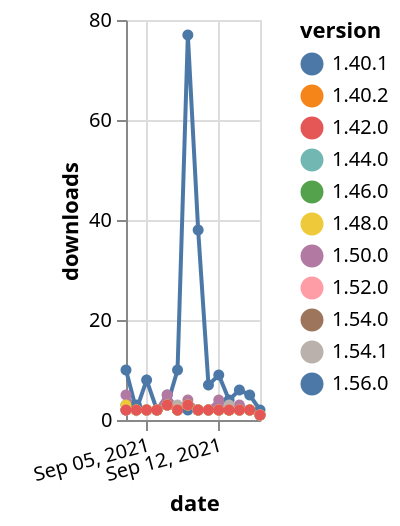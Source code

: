 {"$schema": "https://vega.github.io/schema/vega-lite/v5.json", "description": "A simple bar chart with embedded data.", "data": {"values": [{"date": "2021-09-03", "total": 2636, "delta": 2, "version": "1.40.2"}, {"date": "2021-09-04", "total": 2638, "delta": 2, "version": "1.40.2"}, {"date": "2021-09-05", "total": 2640, "delta": 2, "version": "1.40.2"}, {"date": "2021-09-06", "total": 2642, "delta": 2, "version": "1.40.2"}, {"date": "2021-09-07", "total": 2645, "delta": 3, "version": "1.40.2"}, {"date": "2021-09-08", "total": 2647, "delta": 2, "version": "1.40.2"}, {"date": "2021-09-09", "total": 2650, "delta": 3, "version": "1.40.2"}, {"date": "2021-09-10", "total": 2652, "delta": 2, "version": "1.40.2"}, {"date": "2021-09-11", "total": 2654, "delta": 2, "version": "1.40.2"}, {"date": "2021-09-12", "total": 2656, "delta": 2, "version": "1.40.2"}, {"date": "2021-09-13", "total": 2658, "delta": 2, "version": "1.40.2"}, {"date": "2021-09-14", "total": 2660, "delta": 2, "version": "1.40.2"}, {"date": "2021-09-15", "total": 2662, "delta": 2, "version": "1.40.2"}, {"date": "2021-09-16", "total": 2663, "delta": 1, "version": "1.40.2"}, {"date": "2021-09-03", "total": 4011, "delta": 3, "version": "1.40.1"}, {"date": "2021-09-04", "total": 4014, "delta": 3, "version": "1.40.1"}, {"date": "2021-09-05", "total": 4016, "delta": 2, "version": "1.40.1"}, {"date": "2021-09-06", "total": 4018, "delta": 2, "version": "1.40.1"}, {"date": "2021-09-07", "total": 4023, "delta": 5, "version": "1.40.1"}, {"date": "2021-09-08", "total": 4025, "delta": 2, "version": "1.40.1"}, {"date": "2021-09-09", "total": 4027, "delta": 2, "version": "1.40.1"}, {"date": "2021-09-10", "total": 4029, "delta": 2, "version": "1.40.1"}, {"date": "2021-09-11", "total": 4031, "delta": 2, "version": "1.40.1"}, {"date": "2021-09-12", "total": 4033, "delta": 2, "version": "1.40.1"}, {"date": "2021-09-13", "total": 4035, "delta": 2, "version": "1.40.1"}, {"date": "2021-09-14", "total": 4037, "delta": 2, "version": "1.40.1"}, {"date": "2021-09-15", "total": 4039, "delta": 2, "version": "1.40.1"}, {"date": "2021-09-16", "total": 4040, "delta": 1, "version": "1.40.1"}, {"date": "2021-09-03", "total": 714, "delta": 10, "version": "1.56.0"}, {"date": "2021-09-04", "total": 716, "delta": 2, "version": "1.56.0"}, {"date": "2021-09-05", "total": 724, "delta": 8, "version": "1.56.0"}, {"date": "2021-09-06", "total": 726, "delta": 2, "version": "1.56.0"}, {"date": "2021-09-07", "total": 729, "delta": 3, "version": "1.56.0"}, {"date": "2021-09-08", "total": 739, "delta": 10, "version": "1.56.0"}, {"date": "2021-09-09", "total": 816, "delta": 77, "version": "1.56.0"}, {"date": "2021-09-10", "total": 854, "delta": 38, "version": "1.56.0"}, {"date": "2021-09-11", "total": 861, "delta": 7, "version": "1.56.0"}, {"date": "2021-09-12", "total": 870, "delta": 9, "version": "1.56.0"}, {"date": "2021-09-13", "total": 874, "delta": 4, "version": "1.56.0"}, {"date": "2021-09-14", "total": 880, "delta": 6, "version": "1.56.0"}, {"date": "2021-09-15", "total": 885, "delta": 5, "version": "1.56.0"}, {"date": "2021-09-16", "total": 887, "delta": 2, "version": "1.56.0"}, {"date": "2021-09-03", "total": 1264, "delta": 2, "version": "1.54.0"}, {"date": "2021-09-04", "total": 1266, "delta": 2, "version": "1.54.0"}, {"date": "2021-09-05", "total": 1268, "delta": 2, "version": "1.54.0"}, {"date": "2021-09-06", "total": 1270, "delta": 2, "version": "1.54.0"}, {"date": "2021-09-07", "total": 1273, "delta": 3, "version": "1.54.0"}, {"date": "2021-09-08", "total": 1275, "delta": 2, "version": "1.54.0"}, {"date": "2021-09-09", "total": 1278, "delta": 3, "version": "1.54.0"}, {"date": "2021-09-10", "total": 1280, "delta": 2, "version": "1.54.0"}, {"date": "2021-09-11", "total": 1282, "delta": 2, "version": "1.54.0"}, {"date": "2021-09-12", "total": 1284, "delta": 2, "version": "1.54.0"}, {"date": "2021-09-13", "total": 1286, "delta": 2, "version": "1.54.0"}, {"date": "2021-09-14", "total": 1288, "delta": 2, "version": "1.54.0"}, {"date": "2021-09-15", "total": 1290, "delta": 2, "version": "1.54.0"}, {"date": "2021-09-16", "total": 1291, "delta": 1, "version": "1.54.0"}, {"date": "2021-09-03", "total": 2083, "delta": 5, "version": "1.50.0"}, {"date": "2021-09-04", "total": 2085, "delta": 2, "version": "1.50.0"}, {"date": "2021-09-05", "total": 2087, "delta": 2, "version": "1.50.0"}, {"date": "2021-09-06", "total": 2089, "delta": 2, "version": "1.50.0"}, {"date": "2021-09-07", "total": 2094, "delta": 5, "version": "1.50.0"}, {"date": "2021-09-08", "total": 2096, "delta": 2, "version": "1.50.0"}, {"date": "2021-09-09", "total": 2100, "delta": 4, "version": "1.50.0"}, {"date": "2021-09-10", "total": 2102, "delta": 2, "version": "1.50.0"}, {"date": "2021-09-11", "total": 2104, "delta": 2, "version": "1.50.0"}, {"date": "2021-09-12", "total": 2108, "delta": 4, "version": "1.50.0"}, {"date": "2021-09-13", "total": 2110, "delta": 2, "version": "1.50.0"}, {"date": "2021-09-14", "total": 2113, "delta": 3, "version": "1.50.0"}, {"date": "2021-09-15", "total": 2115, "delta": 2, "version": "1.50.0"}, {"date": "2021-09-16", "total": 2116, "delta": 1, "version": "1.50.0"}, {"date": "2021-09-03", "total": 2374, "delta": 2, "version": "1.44.0"}, {"date": "2021-09-04", "total": 2376, "delta": 2, "version": "1.44.0"}, {"date": "2021-09-05", "total": 2378, "delta": 2, "version": "1.44.0"}, {"date": "2021-09-06", "total": 2380, "delta": 2, "version": "1.44.0"}, {"date": "2021-09-07", "total": 2383, "delta": 3, "version": "1.44.0"}, {"date": "2021-09-08", "total": 2385, "delta": 2, "version": "1.44.0"}, {"date": "2021-09-09", "total": 2388, "delta": 3, "version": "1.44.0"}, {"date": "2021-09-10", "total": 2390, "delta": 2, "version": "1.44.0"}, {"date": "2021-09-11", "total": 2392, "delta": 2, "version": "1.44.0"}, {"date": "2021-09-12", "total": 2394, "delta": 2, "version": "1.44.0"}, {"date": "2021-09-13", "total": 2396, "delta": 2, "version": "1.44.0"}, {"date": "2021-09-14", "total": 2398, "delta": 2, "version": "1.44.0"}, {"date": "2021-09-15", "total": 2400, "delta": 2, "version": "1.44.0"}, {"date": "2021-09-16", "total": 2401, "delta": 1, "version": "1.44.0"}, {"date": "2021-09-03", "total": 2814, "delta": 2, "version": "1.46.0"}, {"date": "2021-09-04", "total": 2816, "delta": 2, "version": "1.46.0"}, {"date": "2021-09-05", "total": 2818, "delta": 2, "version": "1.46.0"}, {"date": "2021-09-06", "total": 2820, "delta": 2, "version": "1.46.0"}, {"date": "2021-09-07", "total": 2823, "delta": 3, "version": "1.46.0"}, {"date": "2021-09-08", "total": 2825, "delta": 2, "version": "1.46.0"}, {"date": "2021-09-09", "total": 2828, "delta": 3, "version": "1.46.0"}, {"date": "2021-09-10", "total": 2830, "delta": 2, "version": "1.46.0"}, {"date": "2021-09-11", "total": 2832, "delta": 2, "version": "1.46.0"}, {"date": "2021-09-12", "total": 2834, "delta": 2, "version": "1.46.0"}, {"date": "2021-09-13", "total": 2836, "delta": 2, "version": "1.46.0"}, {"date": "2021-09-14", "total": 2838, "delta": 2, "version": "1.46.0"}, {"date": "2021-09-15", "total": 2840, "delta": 2, "version": "1.46.0"}, {"date": "2021-09-16", "total": 2841, "delta": 1, "version": "1.46.0"}, {"date": "2021-09-03", "total": 904, "delta": 2, "version": "1.54.1"}, {"date": "2021-09-04", "total": 906, "delta": 2, "version": "1.54.1"}, {"date": "2021-09-05", "total": 908, "delta": 2, "version": "1.54.1"}, {"date": "2021-09-06", "total": 910, "delta": 2, "version": "1.54.1"}, {"date": "2021-09-07", "total": 913, "delta": 3, "version": "1.54.1"}, {"date": "2021-09-08", "total": 916, "delta": 3, "version": "1.54.1"}, {"date": "2021-09-09", "total": 919, "delta": 3, "version": "1.54.1"}, {"date": "2021-09-10", "total": 921, "delta": 2, "version": "1.54.1"}, {"date": "2021-09-11", "total": 923, "delta": 2, "version": "1.54.1"}, {"date": "2021-09-12", "total": 925, "delta": 2, "version": "1.54.1"}, {"date": "2021-09-13", "total": 928, "delta": 3, "version": "1.54.1"}, {"date": "2021-09-14", "total": 930, "delta": 2, "version": "1.54.1"}, {"date": "2021-09-15", "total": 932, "delta": 2, "version": "1.54.1"}, {"date": "2021-09-16", "total": 933, "delta": 1, "version": "1.54.1"}, {"date": "2021-09-03", "total": 1492, "delta": 2, "version": "1.52.0"}, {"date": "2021-09-04", "total": 1494, "delta": 2, "version": "1.52.0"}, {"date": "2021-09-05", "total": 1496, "delta": 2, "version": "1.52.0"}, {"date": "2021-09-06", "total": 1498, "delta": 2, "version": "1.52.0"}, {"date": "2021-09-07", "total": 1501, "delta": 3, "version": "1.52.0"}, {"date": "2021-09-08", "total": 1503, "delta": 2, "version": "1.52.0"}, {"date": "2021-09-09", "total": 1506, "delta": 3, "version": "1.52.0"}, {"date": "2021-09-10", "total": 1508, "delta": 2, "version": "1.52.0"}, {"date": "2021-09-11", "total": 1510, "delta": 2, "version": "1.52.0"}, {"date": "2021-09-12", "total": 1512, "delta": 2, "version": "1.52.0"}, {"date": "2021-09-13", "total": 1514, "delta": 2, "version": "1.52.0"}, {"date": "2021-09-14", "total": 1516, "delta": 2, "version": "1.52.0"}, {"date": "2021-09-15", "total": 1518, "delta": 2, "version": "1.52.0"}, {"date": "2021-09-16", "total": 1519, "delta": 1, "version": "1.52.0"}, {"date": "2021-09-03", "total": 2153, "delta": 3, "version": "1.48.0"}, {"date": "2021-09-04", "total": 2155, "delta": 2, "version": "1.48.0"}, {"date": "2021-09-05", "total": 2157, "delta": 2, "version": "1.48.0"}, {"date": "2021-09-06", "total": 2159, "delta": 2, "version": "1.48.0"}, {"date": "2021-09-07", "total": 2162, "delta": 3, "version": "1.48.0"}, {"date": "2021-09-08", "total": 2164, "delta": 2, "version": "1.48.0"}, {"date": "2021-09-09", "total": 2167, "delta": 3, "version": "1.48.0"}, {"date": "2021-09-10", "total": 2169, "delta": 2, "version": "1.48.0"}, {"date": "2021-09-11", "total": 2171, "delta": 2, "version": "1.48.0"}, {"date": "2021-09-12", "total": 2173, "delta": 2, "version": "1.48.0"}, {"date": "2021-09-13", "total": 2175, "delta": 2, "version": "1.48.0"}, {"date": "2021-09-14", "total": 2177, "delta": 2, "version": "1.48.0"}, {"date": "2021-09-15", "total": 2179, "delta": 2, "version": "1.48.0"}, {"date": "2021-09-16", "total": 2180, "delta": 1, "version": "1.48.0"}, {"date": "2021-09-03", "total": 2761, "delta": 2, "version": "1.42.0"}, {"date": "2021-09-04", "total": 2763, "delta": 2, "version": "1.42.0"}, {"date": "2021-09-05", "total": 2765, "delta": 2, "version": "1.42.0"}, {"date": "2021-09-06", "total": 2767, "delta": 2, "version": "1.42.0"}, {"date": "2021-09-07", "total": 2770, "delta": 3, "version": "1.42.0"}, {"date": "2021-09-08", "total": 2772, "delta": 2, "version": "1.42.0"}, {"date": "2021-09-09", "total": 2775, "delta": 3, "version": "1.42.0"}, {"date": "2021-09-10", "total": 2777, "delta": 2, "version": "1.42.0"}, {"date": "2021-09-11", "total": 2779, "delta": 2, "version": "1.42.0"}, {"date": "2021-09-12", "total": 2781, "delta": 2, "version": "1.42.0"}, {"date": "2021-09-13", "total": 2783, "delta": 2, "version": "1.42.0"}, {"date": "2021-09-14", "total": 2785, "delta": 2, "version": "1.42.0"}, {"date": "2021-09-15", "total": 2787, "delta": 2, "version": "1.42.0"}, {"date": "2021-09-16", "total": 2788, "delta": 1, "version": "1.42.0"}]}, "width": "container", "mark": {"type": "line", "point": {"filled": true}}, "encoding": {"x": {"field": "date", "type": "temporal", "timeUnit": "yearmonthdate", "title": "date", "axis": {"labelAngle": -15}}, "y": {"field": "delta", "type": "quantitative", "title": "downloads"}, "color": {"field": "version", "type": "nominal"}, "tooltip": {"field": "delta"}}}